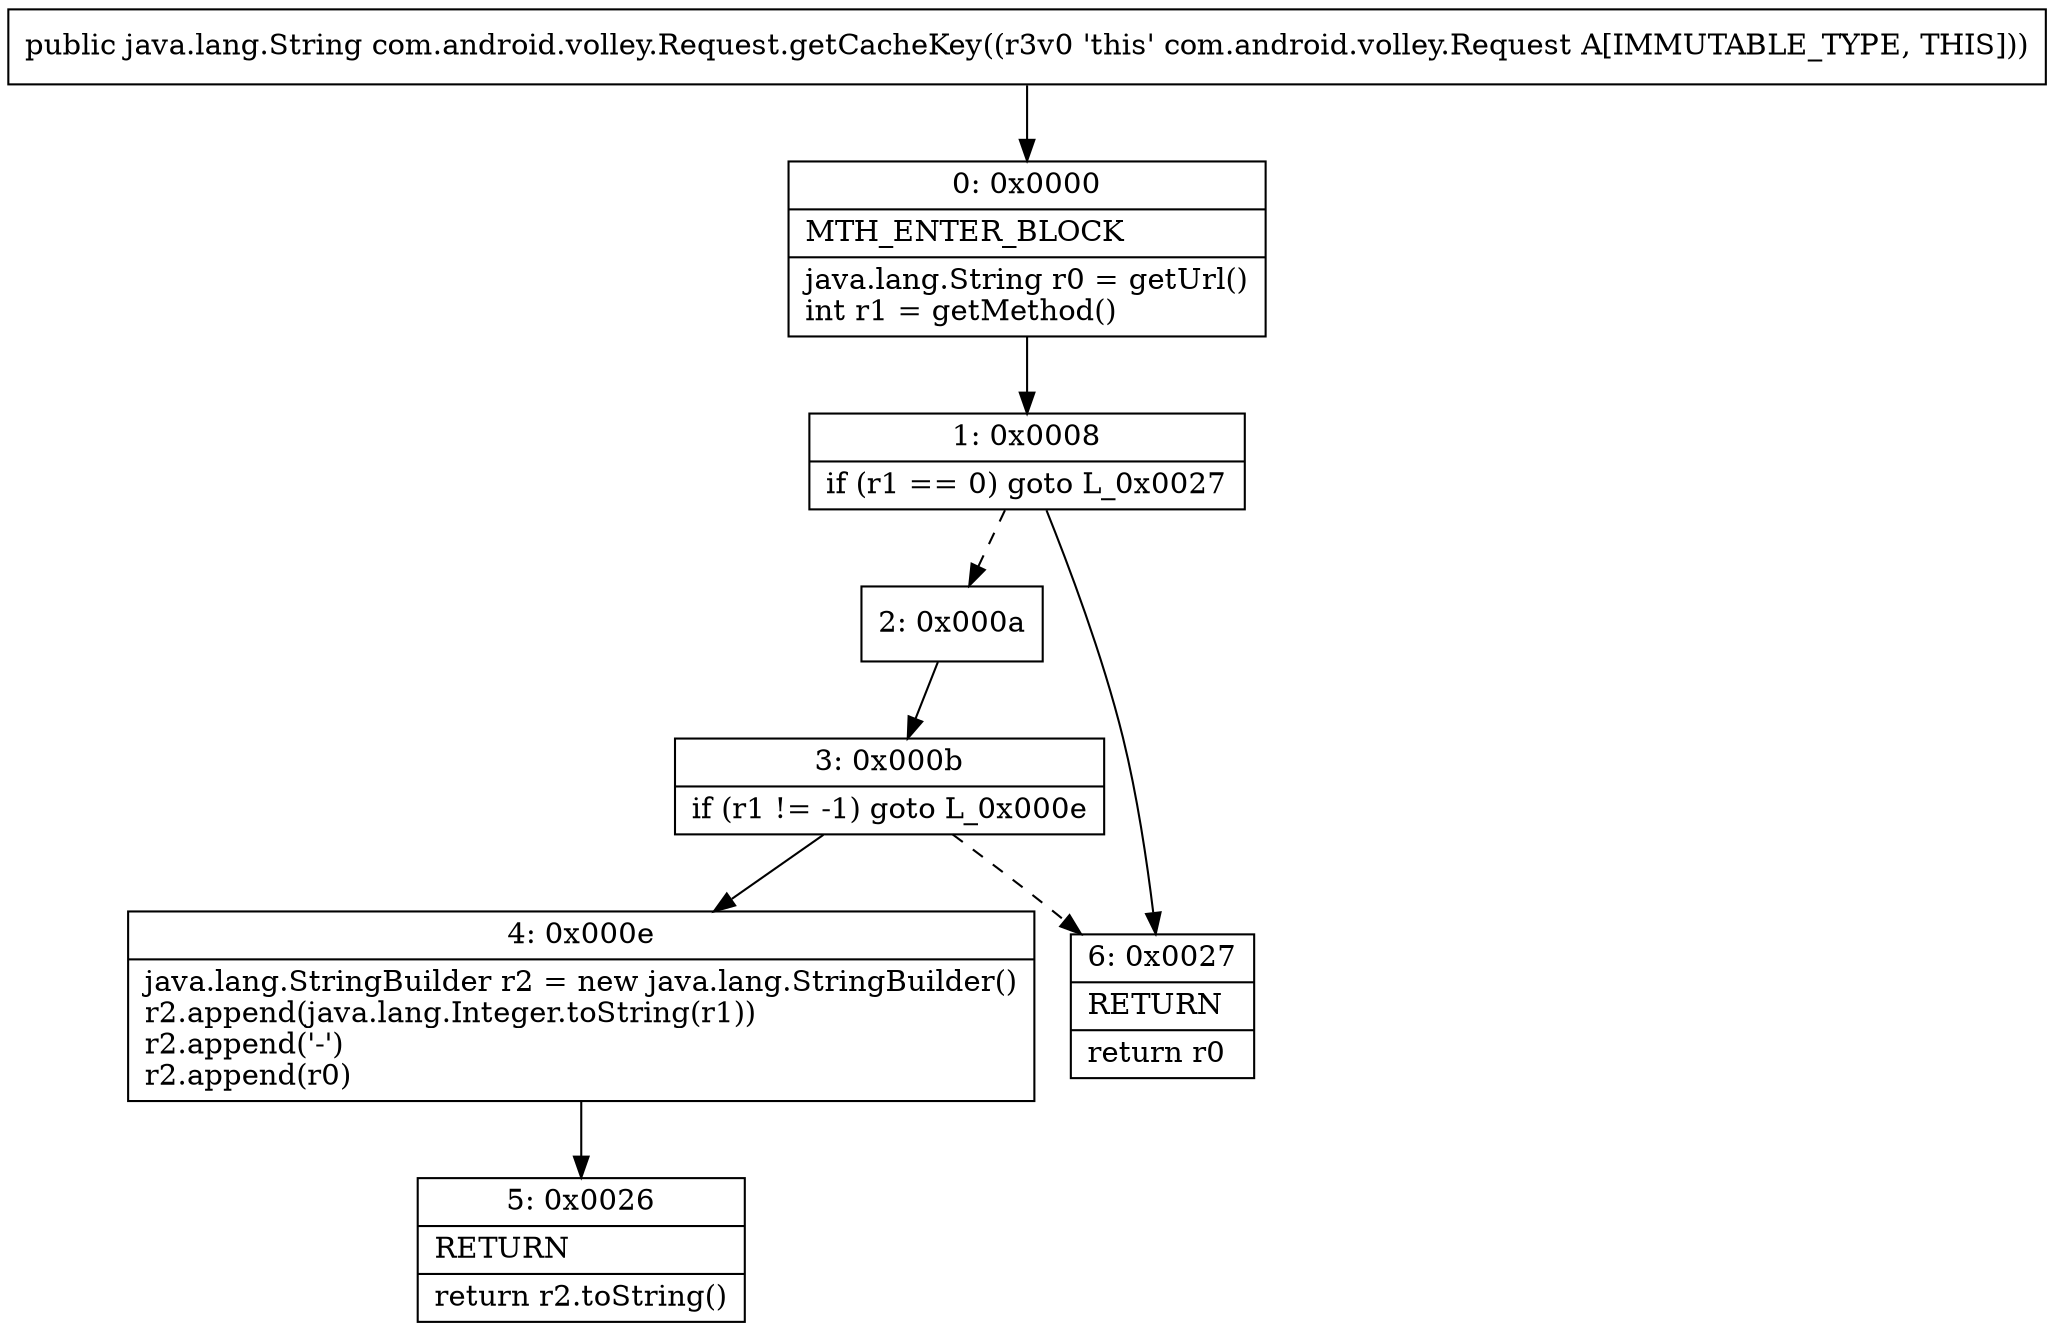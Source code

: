 digraph "CFG forcom.android.volley.Request.getCacheKey()Ljava\/lang\/String;" {
Node_0 [shape=record,label="{0\:\ 0x0000|MTH_ENTER_BLOCK\l|java.lang.String r0 = getUrl()\lint r1 = getMethod()\l}"];
Node_1 [shape=record,label="{1\:\ 0x0008|if (r1 == 0) goto L_0x0027\l}"];
Node_2 [shape=record,label="{2\:\ 0x000a}"];
Node_3 [shape=record,label="{3\:\ 0x000b|if (r1 != \-1) goto L_0x000e\l}"];
Node_4 [shape=record,label="{4\:\ 0x000e|java.lang.StringBuilder r2 = new java.lang.StringBuilder()\lr2.append(java.lang.Integer.toString(r1))\lr2.append('\-')\lr2.append(r0)\l}"];
Node_5 [shape=record,label="{5\:\ 0x0026|RETURN\l|return r2.toString()\l}"];
Node_6 [shape=record,label="{6\:\ 0x0027|RETURN\l|return r0\l}"];
MethodNode[shape=record,label="{public java.lang.String com.android.volley.Request.getCacheKey((r3v0 'this' com.android.volley.Request A[IMMUTABLE_TYPE, THIS])) }"];
MethodNode -> Node_0;
Node_0 -> Node_1;
Node_1 -> Node_2[style=dashed];
Node_1 -> Node_6;
Node_2 -> Node_3;
Node_3 -> Node_4;
Node_3 -> Node_6[style=dashed];
Node_4 -> Node_5;
}

